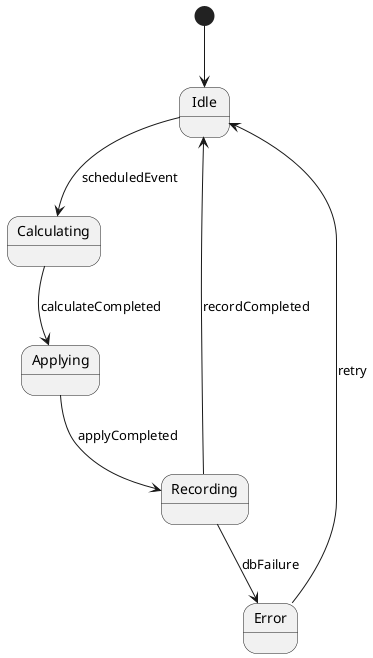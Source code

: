 @startuml State_PayInterest
[*] --> Idle
Idle --> Calculating : scheduledEvent
Calculating --> Applying : calculateCompleted
Applying --> Recording : applyCompleted
Recording --> Idle : recordCompleted
Recording --> Error : dbFailure
Error --> Idle : retry
@enduml
